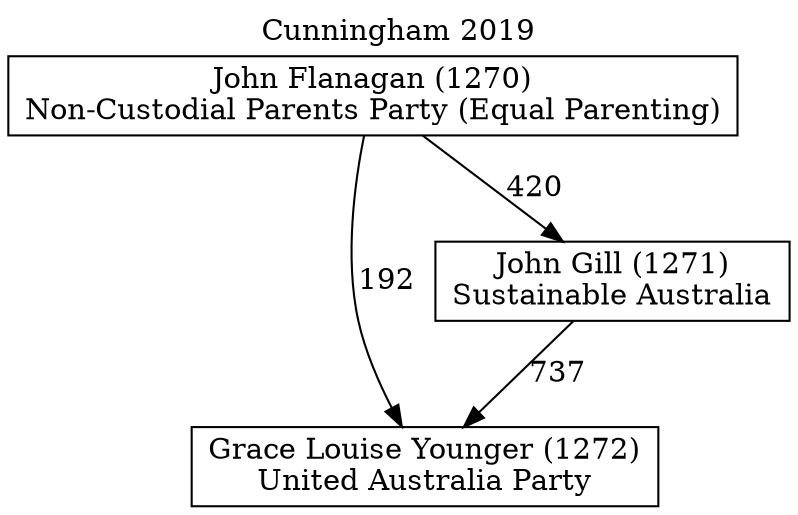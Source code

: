 // House preference flow
digraph "Grace Louise Younger (1272)_Cunningham_2019" {
	graph [label="Cunningham 2019" labelloc=t mclimit=10]
	node [shape=box]
	"Grace Louise Younger (1272)" [label="Grace Louise Younger (1272)
United Australia Party"]
	"John Gill (1271)" [label="John Gill (1271)
Sustainable Australia"]
	"John Flanagan (1270)" [label="John Flanagan (1270)
Non-Custodial Parents Party (Equal Parenting)"]
	"John Gill (1271)" -> "Grace Louise Younger (1272)" [label=737]
	"John Flanagan (1270)" -> "John Gill (1271)" [label=420]
	"John Flanagan (1270)" -> "Grace Louise Younger (1272)" [label=192]
}
